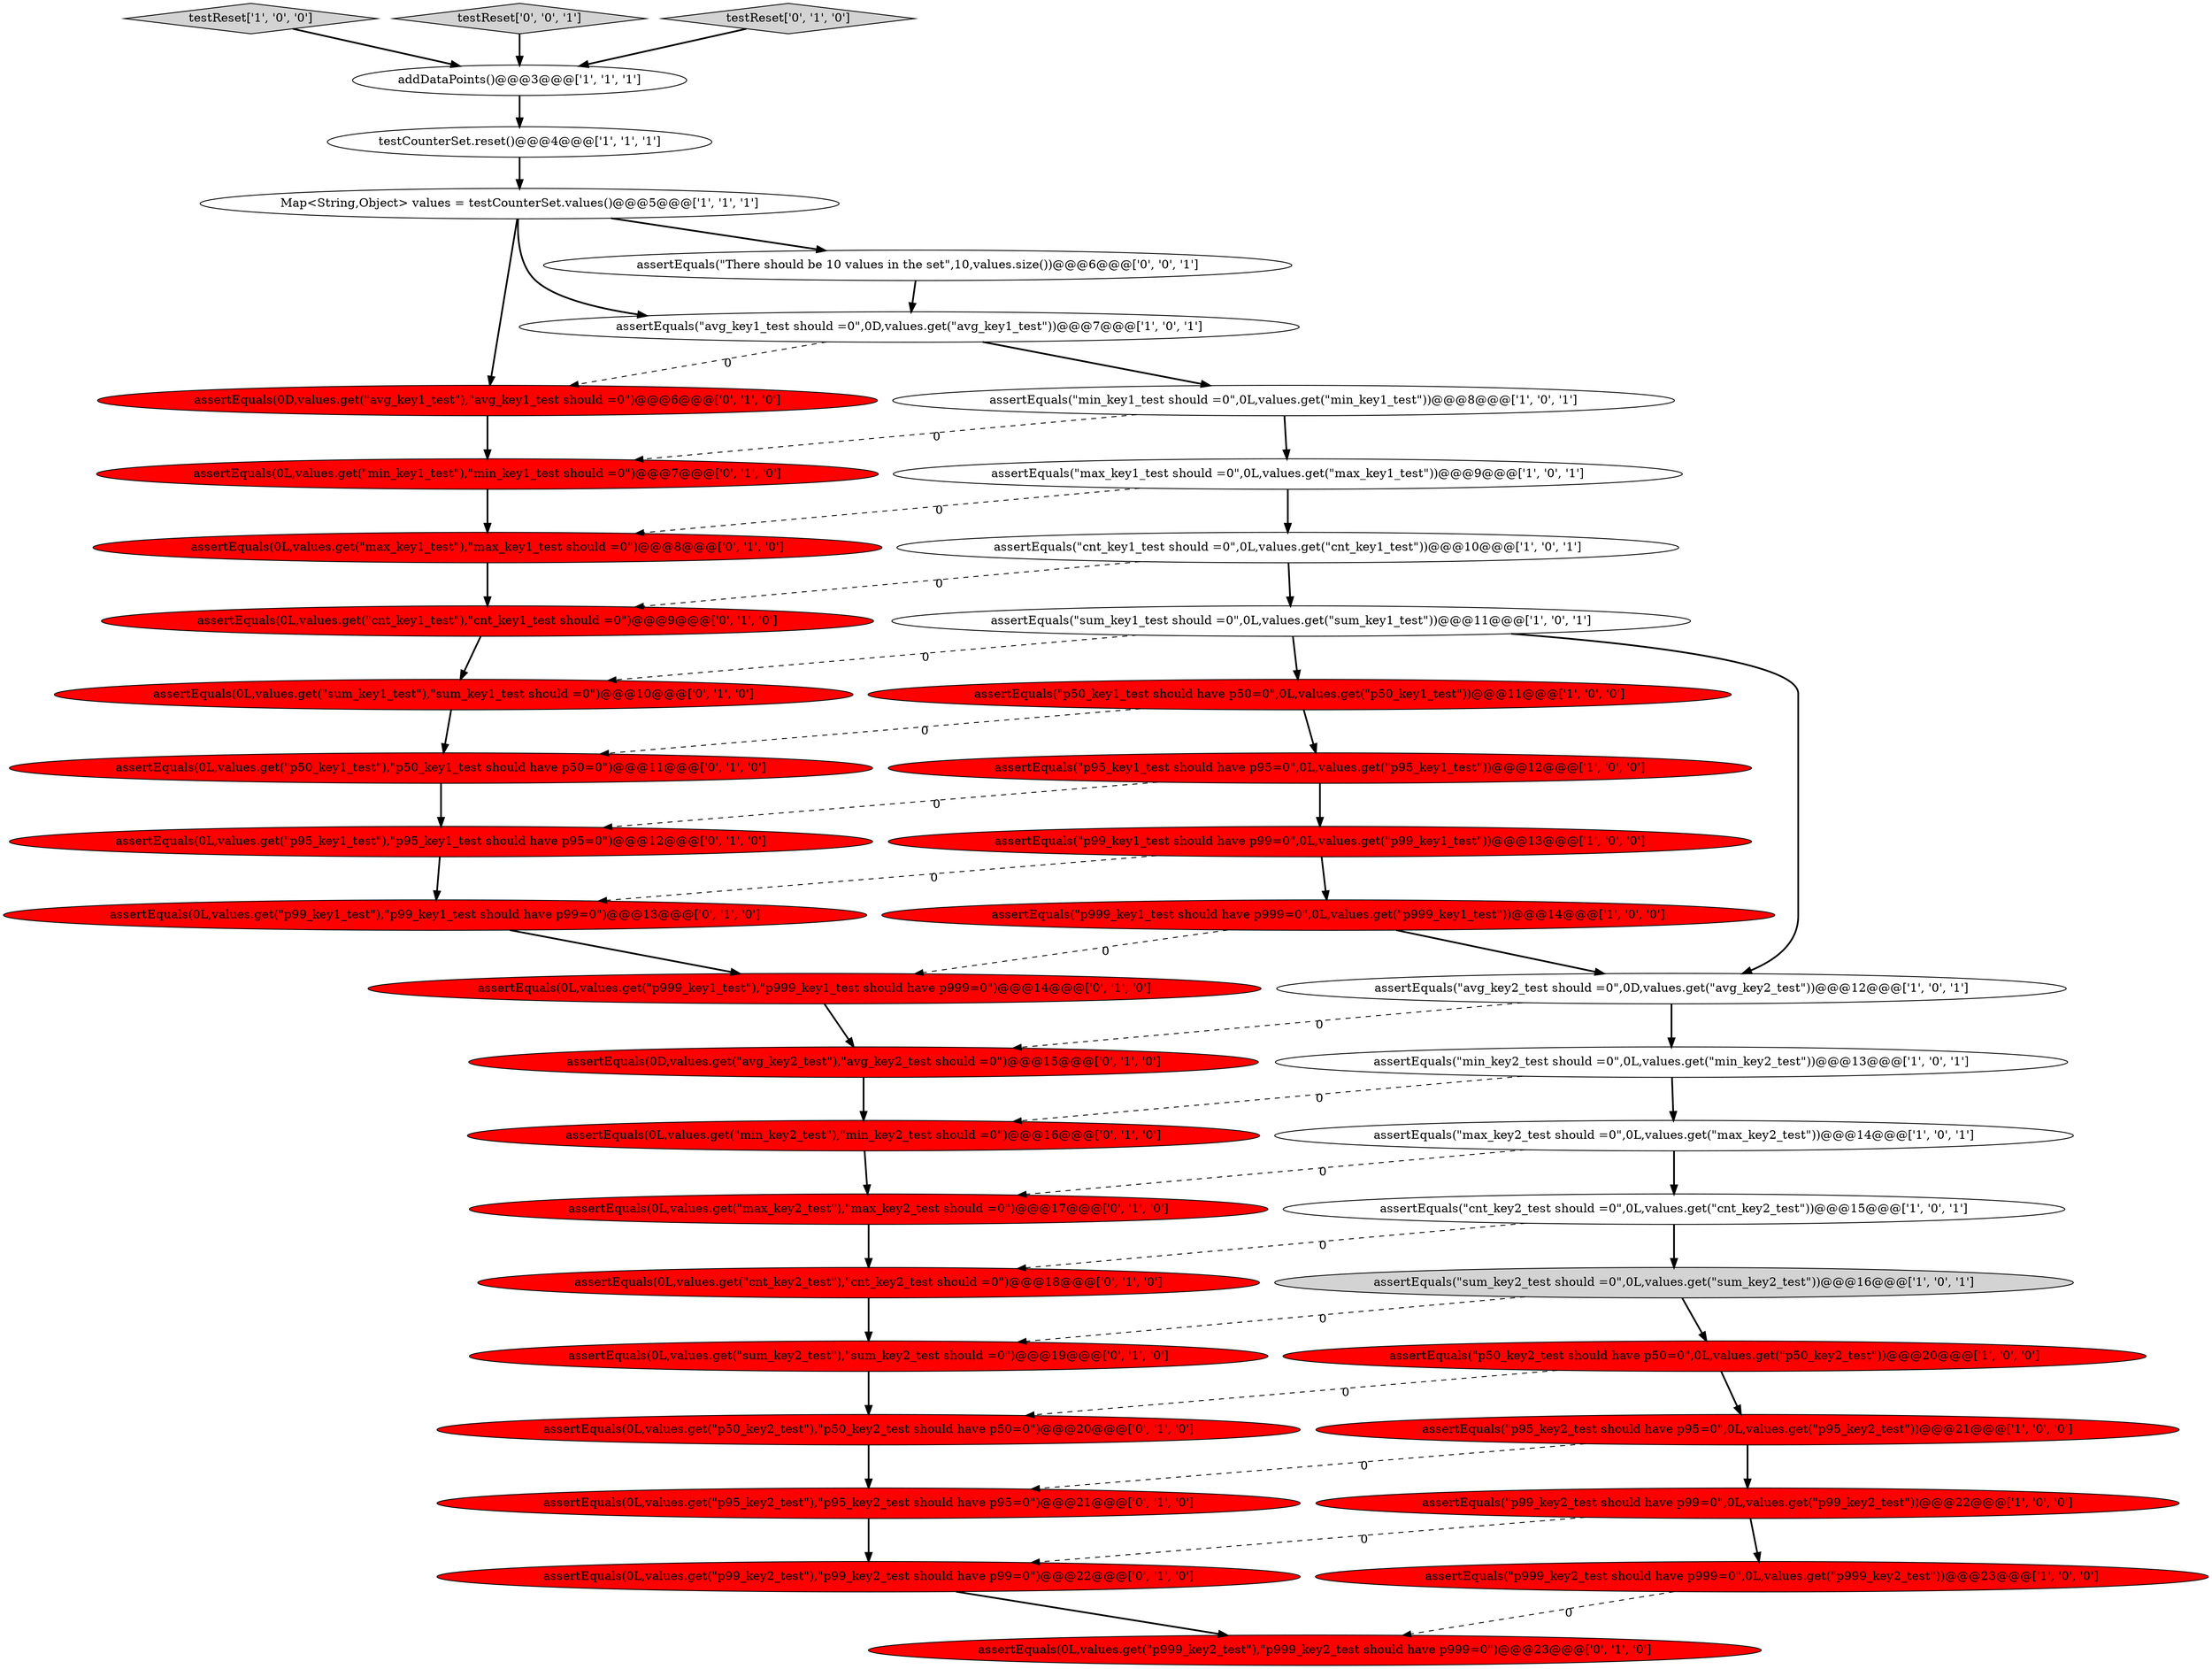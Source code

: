 digraph {
24 [style = filled, label = "assertEquals(0L,values.get(\"max_key2_test\"),\"max_key2_test should =0\")@@@17@@@['0', '1', '0']", fillcolor = red, shape = ellipse image = "AAA1AAABBB2BBB"];
7 [style = filled, label = "assertEquals(\"min_key1_test should =0\",0L,values.get(\"min_key1_test\"))@@@8@@@['1', '0', '1']", fillcolor = white, shape = ellipse image = "AAA0AAABBB1BBB"];
27 [style = filled, label = "assertEquals(0L,values.get(\"p95_key2_test\"),\"p95_key2_test should have p95=0\")@@@21@@@['0', '1', '0']", fillcolor = red, shape = ellipse image = "AAA1AAABBB2BBB"];
8 [style = filled, label = "addDataPoints()@@@3@@@['1', '1', '1']", fillcolor = white, shape = ellipse image = "AAA0AAABBB1BBB"];
2 [style = filled, label = "assertEquals(\"sum_key2_test should =0\",0L,values.get(\"sum_key2_test\"))@@@16@@@['1', '0', '1']", fillcolor = lightgray, shape = ellipse image = "AAA0AAABBB1BBB"];
4 [style = filled, label = "testReset['1', '0', '0']", fillcolor = lightgray, shape = diamond image = "AAA0AAABBB1BBB"];
20 [style = filled, label = "assertEquals(\"p999_key2_test should have p999=0\",0L,values.get(\"p999_key2_test\"))@@@23@@@['1', '0', '0']", fillcolor = red, shape = ellipse image = "AAA1AAABBB1BBB"];
1 [style = filled, label = "assertEquals(\"max_key1_test should =0\",0L,values.get(\"max_key1_test\"))@@@9@@@['1', '0', '1']", fillcolor = white, shape = ellipse image = "AAA0AAABBB1BBB"];
23 [style = filled, label = "assertEquals(0D,values.get(\"avg_key2_test\"),\"avg_key2_test should =0\")@@@15@@@['0', '1', '0']", fillcolor = red, shape = ellipse image = "AAA1AAABBB2BBB"];
9 [style = filled, label = "assertEquals(\"min_key2_test should =0\",0L,values.get(\"min_key2_test\"))@@@13@@@['1', '0', '1']", fillcolor = white, shape = ellipse image = "AAA0AAABBB1BBB"];
25 [style = filled, label = "assertEquals(0L,values.get(\"sum_key2_test\"),\"sum_key2_test should =0\")@@@19@@@['0', '1', '0']", fillcolor = red, shape = ellipse image = "AAA1AAABBB2BBB"];
14 [style = filled, label = "assertEquals(\"p50_key2_test should have p50=0\",0L,values.get(\"p50_key2_test\"))@@@20@@@['1', '0', '0']", fillcolor = red, shape = ellipse image = "AAA1AAABBB1BBB"];
10 [style = filled, label = "assertEquals(\"p999_key1_test should have p999=0\",0L,values.get(\"p999_key1_test\"))@@@14@@@['1', '0', '0']", fillcolor = red, shape = ellipse image = "AAA1AAABBB1BBB"];
38 [style = filled, label = "assertEquals(0L,values.get(\"min_key2_test\"),\"min_key2_test should =0\")@@@16@@@['0', '1', '0']", fillcolor = red, shape = ellipse image = "AAA1AAABBB2BBB"];
42 [style = filled, label = "testReset['0', '0', '1']", fillcolor = lightgray, shape = diamond image = "AAA0AAABBB3BBB"];
13 [style = filled, label = "assertEquals(\"sum_key1_test should =0\",0L,values.get(\"sum_key1_test\"))@@@11@@@['1', '0', '1']", fillcolor = white, shape = ellipse image = "AAA0AAABBB1BBB"];
36 [style = filled, label = "testReset['0', '1', '0']", fillcolor = lightgray, shape = diamond image = "AAA0AAABBB2BBB"];
11 [style = filled, label = "assertEquals(\"max_key2_test should =0\",0L,values.get(\"max_key2_test\"))@@@14@@@['1', '0', '1']", fillcolor = white, shape = ellipse image = "AAA0AAABBB1BBB"];
19 [style = filled, label = "assertEquals(\"p95_key2_test should have p95=0\",0L,values.get(\"p95_key2_test\"))@@@21@@@['1', '0', '0']", fillcolor = red, shape = ellipse image = "AAA1AAABBB1BBB"];
12 [style = filled, label = "assertEquals(\"avg_key2_test should =0\",0D,values.get(\"avg_key2_test\"))@@@12@@@['1', '0', '1']", fillcolor = white, shape = ellipse image = "AAA0AAABBB1BBB"];
28 [style = filled, label = "assertEquals(0L,values.get(\"p50_key1_test\"),\"p50_key1_test should have p50=0\")@@@11@@@['0', '1', '0']", fillcolor = red, shape = ellipse image = "AAA1AAABBB2BBB"];
32 [style = filled, label = "assertEquals(0D,values.get(\"avg_key1_test\"),\"avg_key1_test should =0\")@@@6@@@['0', '1', '0']", fillcolor = red, shape = ellipse image = "AAA1AAABBB2BBB"];
30 [style = filled, label = "assertEquals(0L,values.get(\"p50_key2_test\"),\"p50_key2_test should have p50=0\")@@@20@@@['0', '1', '0']", fillcolor = red, shape = ellipse image = "AAA1AAABBB2BBB"];
37 [style = filled, label = "assertEquals(0L,values.get(\"sum_key1_test\"),\"sum_key1_test should =0\")@@@10@@@['0', '1', '0']", fillcolor = red, shape = ellipse image = "AAA1AAABBB2BBB"];
21 [style = filled, label = "assertEquals(\"cnt_key1_test should =0\",0L,values.get(\"cnt_key1_test\"))@@@10@@@['1', '0', '1']", fillcolor = white, shape = ellipse image = "AAA0AAABBB1BBB"];
31 [style = filled, label = "assertEquals(0L,values.get(\"max_key1_test\"),\"max_key1_test should =0\")@@@8@@@['0', '1', '0']", fillcolor = red, shape = ellipse image = "AAA1AAABBB2BBB"];
22 [style = filled, label = "assertEquals(0L,values.get(\"p999_key1_test\"),\"p999_key1_test should have p999=0\")@@@14@@@['0', '1', '0']", fillcolor = red, shape = ellipse image = "AAA1AAABBB2BBB"];
3 [style = filled, label = "assertEquals(\"p99_key2_test should have p99=0\",0L,values.get(\"p99_key2_test\"))@@@22@@@['1', '0', '0']", fillcolor = red, shape = ellipse image = "AAA1AAABBB1BBB"];
0 [style = filled, label = "assertEquals(\"p99_key1_test should have p99=0\",0L,values.get(\"p99_key1_test\"))@@@13@@@['1', '0', '0']", fillcolor = red, shape = ellipse image = "AAA1AAABBB1BBB"];
17 [style = filled, label = "Map<String,Object> values = testCounterSet.values()@@@5@@@['1', '1', '1']", fillcolor = white, shape = ellipse image = "AAA0AAABBB1BBB"];
33 [style = filled, label = "assertEquals(0L,values.get(\"p99_key1_test\"),\"p99_key1_test should have p99=0\")@@@13@@@['0', '1', '0']", fillcolor = red, shape = ellipse image = "AAA1AAABBB2BBB"];
34 [style = filled, label = "assertEquals(0L,values.get(\"min_key1_test\"),\"min_key1_test should =0\")@@@7@@@['0', '1', '0']", fillcolor = red, shape = ellipse image = "AAA1AAABBB2BBB"];
5 [style = filled, label = "assertEquals(\"cnt_key2_test should =0\",0L,values.get(\"cnt_key2_test\"))@@@15@@@['1', '0', '1']", fillcolor = white, shape = ellipse image = "AAA0AAABBB1BBB"];
16 [style = filled, label = "testCounterSet.reset()@@@4@@@['1', '1', '1']", fillcolor = white, shape = ellipse image = "AAA0AAABBB1BBB"];
29 [style = filled, label = "assertEquals(0L,values.get(\"p99_key2_test\"),\"p99_key2_test should have p99=0\")@@@22@@@['0', '1', '0']", fillcolor = red, shape = ellipse image = "AAA1AAABBB2BBB"];
6 [style = filled, label = "assertEquals(\"p95_key1_test should have p95=0\",0L,values.get(\"p95_key1_test\"))@@@12@@@['1', '0', '0']", fillcolor = red, shape = ellipse image = "AAA1AAABBB1BBB"];
41 [style = filled, label = "assertEquals(\"There should be 10 values in the set\",10,values.size())@@@6@@@['0', '0', '1']", fillcolor = white, shape = ellipse image = "AAA0AAABBB3BBB"];
40 [style = filled, label = "assertEquals(0L,values.get(\"cnt_key1_test\"),\"cnt_key1_test should =0\")@@@9@@@['0', '1', '0']", fillcolor = red, shape = ellipse image = "AAA1AAABBB2BBB"];
35 [style = filled, label = "assertEquals(0L,values.get(\"p95_key1_test\"),\"p95_key1_test should have p95=0\")@@@12@@@['0', '1', '0']", fillcolor = red, shape = ellipse image = "AAA1AAABBB2BBB"];
39 [style = filled, label = "assertEquals(0L,values.get(\"p999_key2_test\"),\"p999_key2_test should have p999=0\")@@@23@@@['0', '1', '0']", fillcolor = red, shape = ellipse image = "AAA1AAABBB2BBB"];
18 [style = filled, label = "assertEquals(\"p50_key1_test should have p50=0\",0L,values.get(\"p50_key1_test\"))@@@11@@@['1', '0', '0']", fillcolor = red, shape = ellipse image = "AAA1AAABBB1BBB"];
26 [style = filled, label = "assertEquals(0L,values.get(\"cnt_key2_test\"),\"cnt_key2_test should =0\")@@@18@@@['0', '1', '0']", fillcolor = red, shape = ellipse image = "AAA1AAABBB2BBB"];
15 [style = filled, label = "assertEquals(\"avg_key1_test should =0\",0D,values.get(\"avg_key1_test\"))@@@7@@@['1', '0', '1']", fillcolor = white, shape = ellipse image = "AAA0AAABBB1BBB"];
3->29 [style = dashed, label="0"];
8->16 [style = bold, label=""];
19->27 [style = dashed, label="0"];
13->37 [style = dashed, label="0"];
7->1 [style = bold, label=""];
37->28 [style = bold, label=""];
12->23 [style = dashed, label="0"];
9->11 [style = bold, label=""];
15->7 [style = bold, label=""];
41->15 [style = bold, label=""];
38->24 [style = bold, label=""];
29->39 [style = bold, label=""];
5->26 [style = dashed, label="0"];
25->30 [style = bold, label=""];
1->31 [style = dashed, label="0"];
17->41 [style = bold, label=""];
26->25 [style = bold, label=""];
42->8 [style = bold, label=""];
30->27 [style = bold, label=""];
35->33 [style = bold, label=""];
15->32 [style = dashed, label="0"];
14->19 [style = bold, label=""];
34->31 [style = bold, label=""];
6->0 [style = bold, label=""];
32->34 [style = bold, label=""];
16->17 [style = bold, label=""];
17->32 [style = bold, label=""];
10->22 [style = dashed, label="0"];
12->9 [style = bold, label=""];
22->23 [style = bold, label=""];
6->35 [style = dashed, label="0"];
24->26 [style = bold, label=""];
11->5 [style = bold, label=""];
5->2 [style = bold, label=""];
0->10 [style = bold, label=""];
3->20 [style = bold, label=""];
28->35 [style = bold, label=""];
13->12 [style = bold, label=""];
18->6 [style = bold, label=""];
10->12 [style = bold, label=""];
1->21 [style = bold, label=""];
0->33 [style = dashed, label="0"];
14->30 [style = dashed, label="0"];
2->14 [style = bold, label=""];
23->38 [style = bold, label=""];
11->24 [style = dashed, label="0"];
7->34 [style = dashed, label="0"];
17->15 [style = bold, label=""];
21->40 [style = dashed, label="0"];
2->25 [style = dashed, label="0"];
36->8 [style = bold, label=""];
31->40 [style = bold, label=""];
18->28 [style = dashed, label="0"];
4->8 [style = bold, label=""];
20->39 [style = dashed, label="0"];
27->29 [style = bold, label=""];
19->3 [style = bold, label=""];
9->38 [style = dashed, label="0"];
33->22 [style = bold, label=""];
13->18 [style = bold, label=""];
40->37 [style = bold, label=""];
21->13 [style = bold, label=""];
}
